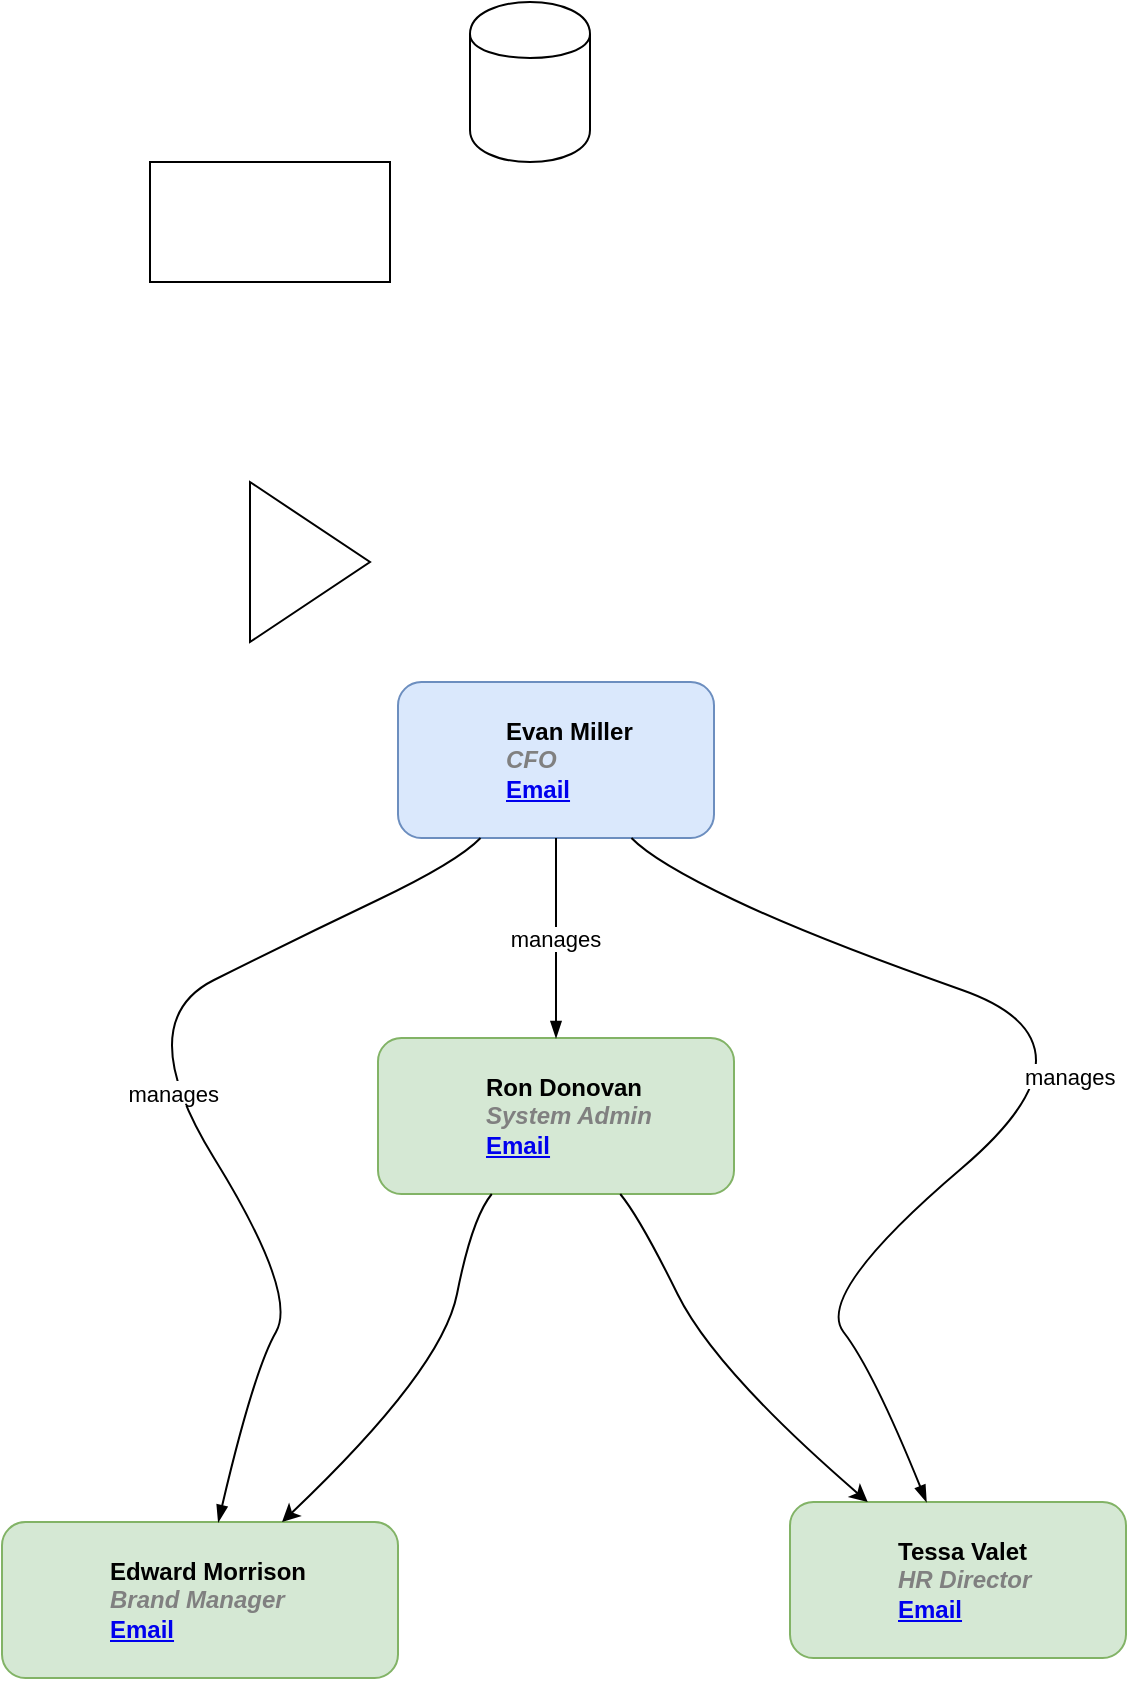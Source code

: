 <mxfile version="11.1.4" type="github"><diagram id="VLvcmN20ACyDwHOmD75B" name="Page-1"><mxGraphModel dx="1422" dy="793" grid="1" gridSize="10" guides="1" tooltips="1" connect="1" arrows="1" fold="1" page="1" pageScale="1" pageWidth="827" pageHeight="1169" math="0" shadow="0"><root><mxCell id="0"/><mxCell id="1" parent="0"/><mxCell id="tw329z_oEQkr_xlIlgRd-1" value="" style="rounded=0;whiteSpace=wrap;html=1;" vertex="1" parent="1"><mxGeometry x="180" y="260" width="120" height="60" as="geometry"/></mxCell><mxCell id="tw329z_oEQkr_xlIlgRd-2" value="" style="triangle;whiteSpace=wrap;html=1;" vertex="1" parent="1"><mxGeometry x="230" y="420" width="60" height="80" as="geometry"/></mxCell><mxCell id="tw329z_oEQkr_xlIlgRd-3" value="" style="shape=cylinder;whiteSpace=wrap;html=1;boundedLbl=1;backgroundOutline=1;" vertex="1" parent="1"><mxGeometry x="340" y="180" width="60" height="80" as="geometry"/></mxCell><UserObject label="%name%&lt;br&gt;&lt;i style=&quot;color: gray&quot;&gt;%position%&lt;/i&gt;&lt;br&gt;&lt;a href=&quot;mailto:%email%&quot;&gt;Email&lt;/a&gt;" name="Evan Miller" position="CFO" location="Office 1" email="me@example.com" placeholders="1" link="https://www.draw.io" id="tw329z_oEQkr_xlIlgRd-4"><mxCell style="label;image=https://cdn3.iconfinder.com/data/icons/user-avatars-1/512/users-9-2-128.png;whiteSpace=wrap;html=1;rounded=1;fillColor=#dae8fc;strokeColor=#6c8ebf;" vertex="1" parent="1"><mxGeometry x="304" y="520" width="158" height="78" as="geometry"/></mxCell></UserObject><UserObject label="%name%&lt;br&gt;&lt;i style=&quot;color: gray&quot;&gt;%position%&lt;/i&gt;&lt;br&gt;&lt;a href=&quot;mailto:%email%&quot;&gt;Email&lt;/a&gt;" name="Edward Morrison" position="Brand Manager" location="Office 2" email="me@example.com" placeholders="1" link="https://www.draw.io" id="tw329z_oEQkr_xlIlgRd-5"><mxCell style="label;image=https://cdn3.iconfinder.com/data/icons/user-avatars-1/512/users-10-3-128.png;whiteSpace=wrap;html=1;rounded=1;fillColor=#d5e8d4;strokeColor=#82b366;" vertex="1" parent="1"><mxGeometry x="106" y="940" width="198" height="78" as="geometry"/></mxCell></UserObject><UserObject label="%name%&lt;br&gt;&lt;i style=&quot;color: gray&quot;&gt;%position%&lt;/i&gt;&lt;br&gt;&lt;a href=&quot;mailto:%email%&quot;&gt;Email&lt;/a&gt;" name="Ron Donovan" position="System Admin" location="Office 3" email="me@example.com" placeholders="1" link="https://www.draw.io" id="tw329z_oEQkr_xlIlgRd-6"><mxCell style="label;image=https://cdn3.iconfinder.com/data/icons/user-avatars-1/512/users-2-128.png;whiteSpace=wrap;html=1;rounded=1;fillColor=#d5e8d4;strokeColor=#82b366;" vertex="1" parent="1"><mxGeometry x="294" y="698" width="178" height="78" as="geometry"/></mxCell></UserObject><UserObject label="%name%&lt;br&gt;&lt;i style=&quot;color: gray&quot;&gt;%position%&lt;/i&gt;&lt;br&gt;&lt;a href=&quot;mailto:%email%&quot;&gt;Email&lt;/a&gt;" name="Tessa Valet" position="HR Director" location="Office 4" email="me@example.com" placeholders="1" link="https://www.draw.io" id="tw329z_oEQkr_xlIlgRd-7"><mxCell style="label;image=https://cdn3.iconfinder.com/data/icons/user-avatars-1/512/users-3-128.png;whiteSpace=wrap;html=1;rounded=1;fillColor=#d5e8d4;strokeColor=#82b366;" vertex="1" parent="1"><mxGeometry x="500" y="930" width="168" height="78" as="geometry"/></mxCell></UserObject><mxCell id="tw329z_oEQkr_xlIlgRd-8" value="manages" style="curved=1;endArrow=blockThin;endFill=1;fontSize=11;" edge="1" parent="1" source="tw329z_oEQkr_xlIlgRd-4" target="tw329z_oEQkr_xlIlgRd-5"><mxGeometry relative="1" as="geometry"><Array as="points"><mxPoint x="333.667" y="610"/><mxPoint x="254" y="648"/><mxPoint x="170" y="690"/><mxPoint x="254" y="826"/><mxPoint x="232" y="864"/></Array></mxGeometry></mxCell><mxCell id="tw329z_oEQkr_xlIlgRd-9" value="manages" style="curved=1;endArrow=blockThin;endFill=1;fontSize=11;" edge="1" parent="1" source="tw329z_oEQkr_xlIlgRd-4" target="tw329z_oEQkr_xlIlgRd-6"><mxGeometry relative="1" as="geometry"><Array as="points"><mxPoint x="383" y="612"/><mxPoint x="383" y="686"/></Array></mxGeometry></mxCell><mxCell id="tw329z_oEQkr_xlIlgRd-10" value="manages" style="curved=1;endArrow=blockThin;endFill=1;fontSize=11;" edge="1" parent="1" source="tw329z_oEQkr_xlIlgRd-4" target="tw329z_oEQkr_xlIlgRd-7"><mxGeometry relative="1" as="geometry"><Array as="points"><mxPoint x="432.333" y="610"/><mxPoint x="512" y="648"/><mxPoint x="660" y="700"/><mxPoint x="512" y="826"/><mxPoint x="541.5" y="864"/></Array></mxGeometry></mxCell><mxCell id="tw329z_oEQkr_xlIlgRd-11" value="" style="curved=1;fontSize=11;" edge="1" parent="1" source="tw329z_oEQkr_xlIlgRd-6" target="tw329z_oEQkr_xlIlgRd-5"><mxGeometry relative="1" as="geometry"><Array as="points"><mxPoint x="341" y="788"/><mxPoint x="326" y="864"/></Array></mxGeometry></mxCell><mxCell id="tw329z_oEQkr_xlIlgRd-12" value="" style="curved=1;fontSize=11;" edge="1" parent="1" source="tw329z_oEQkr_xlIlgRd-6" target="tw329z_oEQkr_xlIlgRd-7"><mxGeometry relative="1" as="geometry"><Array as="points"><mxPoint x="425" y="788"/><mxPoint x="462.5" y="864"/></Array></mxGeometry></mxCell></root></mxGraphModel></diagram></mxfile>
